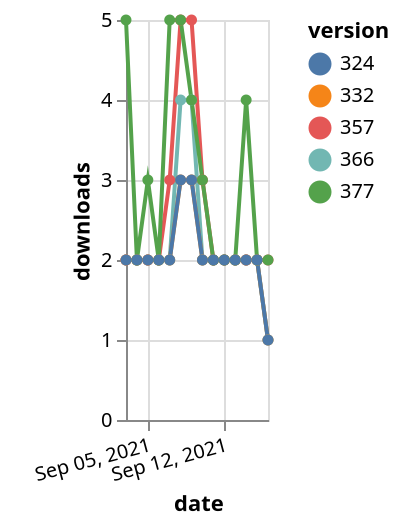 {"$schema": "https://vega.github.io/schema/vega-lite/v5.json", "description": "A simple bar chart with embedded data.", "data": {"values": [{"date": "2021-09-03", "total": 2521, "delta": 2, "version": "366"}, {"date": "2021-09-04", "total": 2523, "delta": 2, "version": "366"}, {"date": "2021-09-05", "total": 2525, "delta": 2, "version": "366"}, {"date": "2021-09-06", "total": 2527, "delta": 2, "version": "366"}, {"date": "2021-09-07", "total": 2529, "delta": 2, "version": "366"}, {"date": "2021-09-08", "total": 2533, "delta": 4, "version": "366"}, {"date": "2021-09-09", "total": 2537, "delta": 4, "version": "366"}, {"date": "2021-09-10", "total": 2539, "delta": 2, "version": "366"}, {"date": "2021-09-11", "total": 2541, "delta": 2, "version": "366"}, {"date": "2021-09-12", "total": 2543, "delta": 2, "version": "366"}, {"date": "2021-09-13", "total": 2545, "delta": 2, "version": "366"}, {"date": "2021-09-14", "total": 2547, "delta": 2, "version": "366"}, {"date": "2021-09-15", "total": 2549, "delta": 2, "version": "366"}, {"date": "2021-09-16", "total": 2550, "delta": 1, "version": "366"}, {"date": "2021-09-03", "total": 3036, "delta": 2, "version": "357"}, {"date": "2021-09-04", "total": 3038, "delta": 2, "version": "357"}, {"date": "2021-09-05", "total": 3040, "delta": 2, "version": "357"}, {"date": "2021-09-06", "total": 3042, "delta": 2, "version": "357"}, {"date": "2021-09-07", "total": 3045, "delta": 3, "version": "357"}, {"date": "2021-09-08", "total": 3050, "delta": 5, "version": "357"}, {"date": "2021-09-09", "total": 3055, "delta": 5, "version": "357"}, {"date": "2021-09-10", "total": 3058, "delta": 3, "version": "357"}, {"date": "2021-09-11", "total": 3060, "delta": 2, "version": "357"}, {"date": "2021-09-12", "total": 3062, "delta": 2, "version": "357"}, {"date": "2021-09-13", "total": 3064, "delta": 2, "version": "357"}, {"date": "2021-09-14", "total": 3066, "delta": 2, "version": "357"}, {"date": "2021-09-15", "total": 3068, "delta": 2, "version": "357"}, {"date": "2021-09-16", "total": 3070, "delta": 2, "version": "357"}, {"date": "2021-09-03", "total": 2793, "delta": 2, "version": "332"}, {"date": "2021-09-04", "total": 2795, "delta": 2, "version": "332"}, {"date": "2021-09-05", "total": 2797, "delta": 2, "version": "332"}, {"date": "2021-09-06", "total": 2799, "delta": 2, "version": "332"}, {"date": "2021-09-07", "total": 2801, "delta": 2, "version": "332"}, {"date": "2021-09-08", "total": 2804, "delta": 3, "version": "332"}, {"date": "2021-09-09", "total": 2807, "delta": 3, "version": "332"}, {"date": "2021-09-10", "total": 2809, "delta": 2, "version": "332"}, {"date": "2021-09-11", "total": 2811, "delta": 2, "version": "332"}, {"date": "2021-09-12", "total": 2813, "delta": 2, "version": "332"}, {"date": "2021-09-13", "total": 2815, "delta": 2, "version": "332"}, {"date": "2021-09-14", "total": 2817, "delta": 2, "version": "332"}, {"date": "2021-09-15", "total": 2819, "delta": 2, "version": "332"}, {"date": "2021-09-16", "total": 2820, "delta": 1, "version": "332"}, {"date": "2021-09-03", "total": 2449, "delta": 5, "version": "377"}, {"date": "2021-09-04", "total": 2451, "delta": 2, "version": "377"}, {"date": "2021-09-05", "total": 2454, "delta": 3, "version": "377"}, {"date": "2021-09-06", "total": 2456, "delta": 2, "version": "377"}, {"date": "2021-09-07", "total": 2461, "delta": 5, "version": "377"}, {"date": "2021-09-08", "total": 2466, "delta": 5, "version": "377"}, {"date": "2021-09-09", "total": 2470, "delta": 4, "version": "377"}, {"date": "2021-09-10", "total": 2473, "delta": 3, "version": "377"}, {"date": "2021-09-11", "total": 2475, "delta": 2, "version": "377"}, {"date": "2021-09-12", "total": 2477, "delta": 2, "version": "377"}, {"date": "2021-09-13", "total": 2479, "delta": 2, "version": "377"}, {"date": "2021-09-14", "total": 2483, "delta": 4, "version": "377"}, {"date": "2021-09-15", "total": 2485, "delta": 2, "version": "377"}, {"date": "2021-09-16", "total": 2487, "delta": 2, "version": "377"}, {"date": "2021-09-03", "total": 2566, "delta": 2, "version": "324"}, {"date": "2021-09-04", "total": 2568, "delta": 2, "version": "324"}, {"date": "2021-09-05", "total": 2570, "delta": 2, "version": "324"}, {"date": "2021-09-06", "total": 2572, "delta": 2, "version": "324"}, {"date": "2021-09-07", "total": 2574, "delta": 2, "version": "324"}, {"date": "2021-09-08", "total": 2577, "delta": 3, "version": "324"}, {"date": "2021-09-09", "total": 2580, "delta": 3, "version": "324"}, {"date": "2021-09-10", "total": 2582, "delta": 2, "version": "324"}, {"date": "2021-09-11", "total": 2584, "delta": 2, "version": "324"}, {"date": "2021-09-12", "total": 2586, "delta": 2, "version": "324"}, {"date": "2021-09-13", "total": 2588, "delta": 2, "version": "324"}, {"date": "2021-09-14", "total": 2590, "delta": 2, "version": "324"}, {"date": "2021-09-15", "total": 2592, "delta": 2, "version": "324"}, {"date": "2021-09-16", "total": 2593, "delta": 1, "version": "324"}]}, "width": "container", "mark": {"type": "line", "point": {"filled": true}}, "encoding": {"x": {"field": "date", "type": "temporal", "timeUnit": "yearmonthdate", "title": "date", "axis": {"labelAngle": -15}}, "y": {"field": "delta", "type": "quantitative", "title": "downloads"}, "color": {"field": "version", "type": "nominal"}, "tooltip": {"field": "delta"}}}